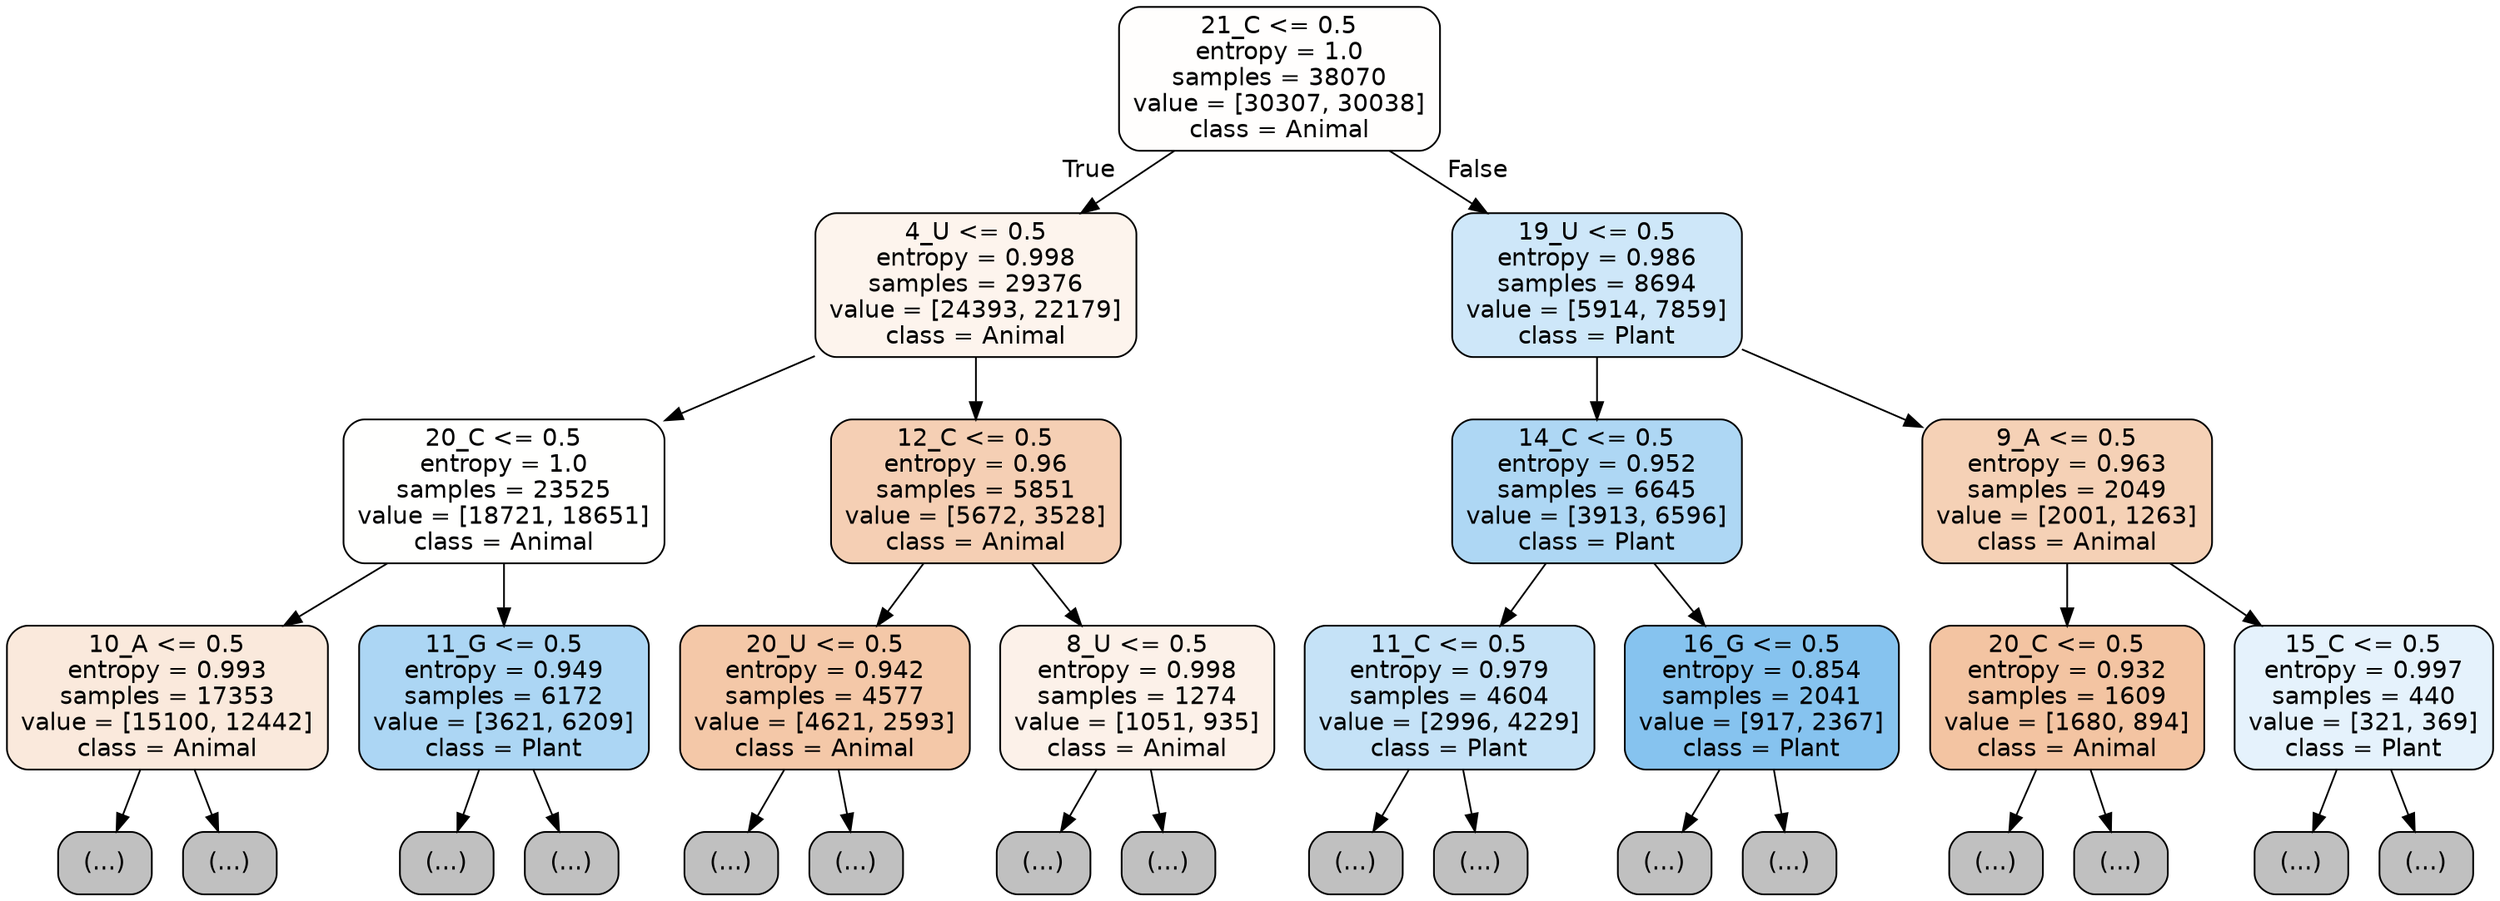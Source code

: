 digraph Tree {
node [shape=box, style="filled, rounded", color="black", fontname="helvetica"] ;
edge [fontname="helvetica"] ;
0 [label="21_C <= 0.5\nentropy = 1.0\nsamples = 38070\nvalue = [30307, 30038]\nclass = Animal", fillcolor="#fffefd"] ;
1 [label="4_U <= 0.5\nentropy = 0.998\nsamples = 29376\nvalue = [24393, 22179]\nclass = Animal", fillcolor="#fdf4ed"] ;
0 -> 1 [labeldistance=2.5, labelangle=45, headlabel="True"] ;
2 [label="20_C <= 0.5\nentropy = 1.0\nsamples = 23525\nvalue = [18721, 18651]\nclass = Animal", fillcolor="#fffffe"] ;
1 -> 2 ;
3 [label="10_A <= 0.5\nentropy = 0.993\nsamples = 17353\nvalue = [15100, 12442]\nclass = Animal", fillcolor="#fae9dc"] ;
2 -> 3 ;
4 [label="(...)", fillcolor="#C0C0C0"] ;
3 -> 4 ;
5995 [label="(...)", fillcolor="#C0C0C0"] ;
3 -> 5995 ;
8122 [label="11_G <= 0.5\nentropy = 0.949\nsamples = 6172\nvalue = [3621, 6209]\nclass = Plant", fillcolor="#acd6f4"] ;
2 -> 8122 ;
8123 [label="(...)", fillcolor="#C0C0C0"] ;
8122 -> 8123 ;
9972 [label="(...)", fillcolor="#C0C0C0"] ;
8122 -> 9972 ;
10577 [label="12_C <= 0.5\nentropy = 0.96\nsamples = 5851\nvalue = [5672, 3528]\nclass = Animal", fillcolor="#f5cfb4"] ;
1 -> 10577 ;
10578 [label="20_U <= 0.5\nentropy = 0.942\nsamples = 4577\nvalue = [4621, 2593]\nclass = Animal", fillcolor="#f4c8a8"] ;
10577 -> 10578 ;
10579 [label="(...)", fillcolor="#C0C0C0"] ;
10578 -> 10579 ;
12460 [label="(...)", fillcolor="#C0C0C0"] ;
10578 -> 12460 ;
13125 [label="8_U <= 0.5\nentropy = 0.998\nsamples = 1274\nvalue = [1051, 935]\nclass = Animal", fillcolor="#fcf1e9"] ;
10577 -> 13125 ;
13126 [label="(...)", fillcolor="#C0C0C0"] ;
13125 -> 13126 ;
13637 [label="(...)", fillcolor="#C0C0C0"] ;
13125 -> 13637 ;
13844 [label="19_U <= 0.5\nentropy = 0.986\nsamples = 8694\nvalue = [5914, 7859]\nclass = Plant", fillcolor="#cee7f9"] ;
0 -> 13844 [labeldistance=2.5, labelangle=-45, headlabel="False"] ;
13845 [label="14_C <= 0.5\nentropy = 0.952\nsamples = 6645\nvalue = [3913, 6596]\nclass = Plant", fillcolor="#aed7f4"] ;
13844 -> 13845 ;
13846 [label="11_C <= 0.5\nentropy = 0.979\nsamples = 4604\nvalue = [2996, 4229]\nclass = Plant", fillcolor="#c5e2f7"] ;
13845 -> 13846 ;
13847 [label="(...)", fillcolor="#C0C0C0"] ;
13846 -> 13847 ;
15438 [label="(...)", fillcolor="#C0C0C0"] ;
13846 -> 15438 ;
15871 [label="16_G <= 0.5\nentropy = 0.854\nsamples = 2041\nvalue = [917, 2367]\nclass = Plant", fillcolor="#86c3ef"] ;
13845 -> 15871 ;
15872 [label="(...)", fillcolor="#C0C0C0"] ;
15871 -> 15872 ;
16293 [label="(...)", fillcolor="#C0C0C0"] ;
15871 -> 16293 ;
16446 [label="9_A <= 0.5\nentropy = 0.963\nsamples = 2049\nvalue = [2001, 1263]\nclass = Animal", fillcolor="#f5d1b6"] ;
13844 -> 16446 ;
16447 [label="20_C <= 0.5\nentropy = 0.932\nsamples = 1609\nvalue = [1680, 894]\nclass = Animal", fillcolor="#f3c4a2"] ;
16446 -> 16447 ;
16448 [label="(...)", fillcolor="#C0C0C0"] ;
16447 -> 16448 ;
16983 [label="(...)", fillcolor="#C0C0C0"] ;
16447 -> 16983 ;
17164 [label="15_C <= 0.5\nentropy = 0.997\nsamples = 440\nvalue = [321, 369]\nclass = Plant", fillcolor="#e5f2fc"] ;
16446 -> 17164 ;
17165 [label="(...)", fillcolor="#C0C0C0"] ;
17164 -> 17165 ;
17350 [label="(...)", fillcolor="#C0C0C0"] ;
17164 -> 17350 ;
}